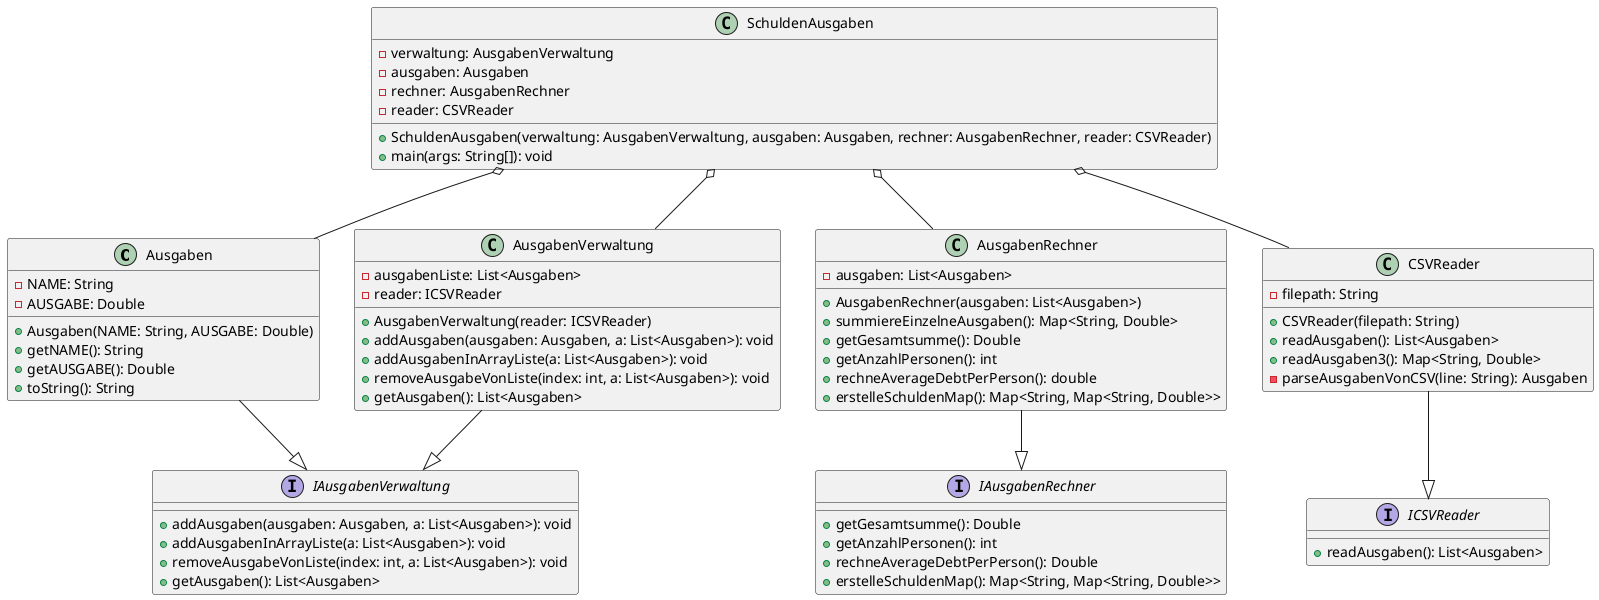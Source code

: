 @startuml

class Ausgaben {
  - NAME: String
  - AUSGABE: Double
  + Ausgaben(NAME: String, AUSGABE: Double)
  + getNAME(): String
  + getAUSGABE(): Double
  + toString(): String
}

interface IAusgabenVerwaltung {
  + addAusgaben(ausgaben: Ausgaben, a: List<Ausgaben>): void
  + addAusgabenInArrayListe(a: List<Ausgaben>): void
  + removeAusgabeVonListe(index: int, a: List<Ausgaben>): void
  + getAusgaben(): List<Ausgaben>
}

class AusgabenVerwaltung {
  - ausgabenListe: List<Ausgaben>
  - reader: ICSVReader
  + AusgabenVerwaltung(reader: ICSVReader)
  + addAusgaben(ausgaben: Ausgaben, a: List<Ausgaben>): void
  + addAusgabenInArrayListe(a: List<Ausgaben>): void
  + removeAusgabeVonListe(index: int, a: List<Ausgaben>): void
  + getAusgaben(): List<Ausgaben>
}

class SchuldenAusgaben {
  - verwaltung: AusgabenVerwaltung
  - ausgaben: Ausgaben
  - rechner: AusgabenRechner
  - reader: CSVReader
  + SchuldenAusgaben(verwaltung: AusgabenVerwaltung, ausgaben: Ausgaben, rechner: AusgabenRechner, reader: CSVReader)
  + main(args: String[]): void
}

class AusgabenRechner {
  - ausgaben: List<Ausgaben>
  + AusgabenRechner(ausgaben: List<Ausgaben>)
  + summiereEinzelneAusgaben(): Map<String, Double>
  + getGesamtsumme(): Double
  + getAnzahlPersonen(): int
  + rechneAverageDebtPerPerson(): double
  + erstelleSchuldenMap(): Map<String, Map<String, Double>>
}

interface ICSVReader {
  + readAusgaben(): List<Ausgaben>
}

interface IAusgabenRechner {
    +getGesamtsumme(): Double
    +getAnzahlPersonen(): int
    +rechneAverageDebtPerPerson(): Double
    +erstelleSchuldenMap(): Map<String, Map<String, Double>>
}

class CSVReader {
  - filepath: String
  + CSVReader(filepath: String)
  + readAusgaben(): List<Ausgaben>
  + readAusgaben3(): Map<String, Double>
  - parseAusgabenVonCSV(line: String): Ausgaben
}

Ausgaben --|> IAusgabenVerwaltung
AusgabenVerwaltung --|> IAusgabenVerwaltung
SchuldenAusgaben o-- AusgabenVerwaltung
SchuldenAusgaben o-- Ausgaben
SchuldenAusgaben o-- AusgabenRechner
SchuldenAusgaben o-- CSVReader
AusgabenRechner --|> IAusgabenRechner
CSVReader --|> ICSVReader

@enduml
